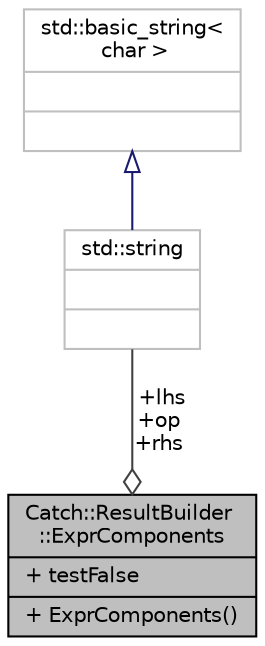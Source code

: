 digraph "Catch::ResultBuilder::ExprComponents"
{
  edge [fontname="Helvetica",fontsize="10",labelfontname="Helvetica",labelfontsize="10"];
  node [fontname="Helvetica",fontsize="10",shape=record];
  Node1 [label="{Catch::ResultBuilder\l::ExprComponents\n|+ testFalse\l|+ ExprComponents()\l}",height=0.2,width=0.4,color="black", fillcolor="grey75", style="filled", fontcolor="black"];
  Node2 -> Node1 [color="grey25",fontsize="10",style="solid",label=" +lhs\n+op\n+rhs" ,arrowhead="odiamond"];
  Node2 [label="{std::string\n||}",height=0.2,width=0.4,color="grey75", fillcolor="white", style="filled",tooltip="STL class. "];
  Node3 -> Node2 [dir="back",color="midnightblue",fontsize="10",style="solid",arrowtail="onormal"];
  Node3 [label="{std::basic_string\<\l char \>\n||}",height=0.2,width=0.4,color="grey75", fillcolor="white", style="filled",tooltip="STL class. "];
}
